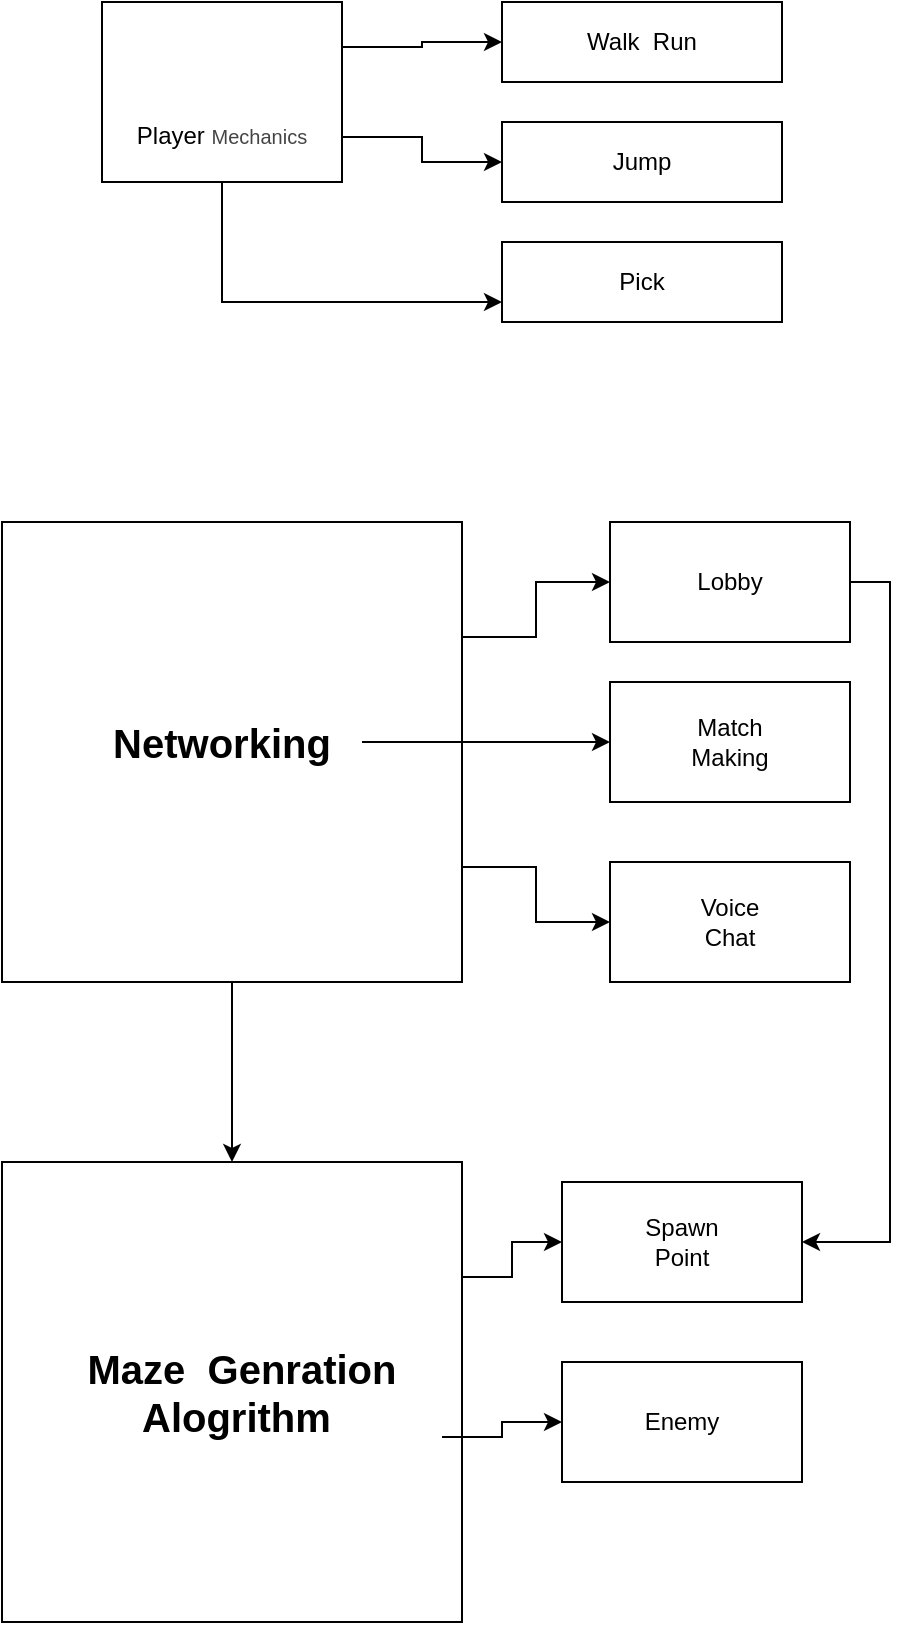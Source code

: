 <mxfile version="24.7.16">
  <diagram name="Page-1" id="Ig_PPxkEyt1LzH8gDWPB">
    <mxGraphModel dx="1226" dy="1794" grid="1" gridSize="10" guides="1" tooltips="1" connect="1" arrows="1" fold="1" page="1" pageScale="1" pageWidth="827" pageHeight="1169" math="0" shadow="0">
      <root>
        <mxCell id="0" />
        <mxCell id="1" parent="0" />
        <mxCell id="8TMTGA4cB8QBGKIssaTr-12" style="edgeStyle=orthogonalEdgeStyle;rounded=0;orthogonalLoop=1;jettySize=auto;html=1;exitX=1;exitY=0.25;exitDx=0;exitDy=0;entryX=0;entryY=0.5;entryDx=0;entryDy=0;" edge="1" parent="1" source="8TMTGA4cB8QBGKIssaTr-1" target="8TMTGA4cB8QBGKIssaTr-4">
          <mxGeometry relative="1" as="geometry" />
        </mxCell>
        <mxCell id="8TMTGA4cB8QBGKIssaTr-13" style="edgeStyle=orthogonalEdgeStyle;rounded=0;orthogonalLoop=1;jettySize=auto;html=1;exitX=1;exitY=0.75;exitDx=0;exitDy=0;entryX=0;entryY=0.5;entryDx=0;entryDy=0;" edge="1" parent="1" source="8TMTGA4cB8QBGKIssaTr-1" target="8TMTGA4cB8QBGKIssaTr-8">
          <mxGeometry relative="1" as="geometry" />
        </mxCell>
        <mxCell id="8TMTGA4cB8QBGKIssaTr-15" style="edgeStyle=orthogonalEdgeStyle;rounded=0;orthogonalLoop=1;jettySize=auto;html=1;exitX=0.5;exitY=1;exitDx=0;exitDy=0;" edge="1" parent="1" source="8TMTGA4cB8QBGKIssaTr-1" target="8TMTGA4cB8QBGKIssaTr-14">
          <mxGeometry relative="1" as="geometry" />
        </mxCell>
        <mxCell id="8TMTGA4cB8QBGKIssaTr-1" value="" style="whiteSpace=wrap;html=1;aspect=fixed;fontStyle=1" vertex="1" parent="1">
          <mxGeometry x="40" y="-729" width="230" height="230" as="geometry" />
        </mxCell>
        <mxCell id="8TMTGA4cB8QBGKIssaTr-3" style="edgeStyle=orthogonalEdgeStyle;rounded=0;orthogonalLoop=1;jettySize=auto;html=1;entryX=0;entryY=0.5;entryDx=0;entryDy=0;" edge="1" parent="1" source="8TMTGA4cB8QBGKIssaTr-2" target="8TMTGA4cB8QBGKIssaTr-6">
          <mxGeometry relative="1" as="geometry">
            <mxPoint x="320" y="-629" as="targetPoint" />
          </mxGeometry>
        </mxCell>
        <mxCell id="8TMTGA4cB8QBGKIssaTr-2" value="Networking" style="text;strokeColor=none;align=center;fillColor=none;html=1;verticalAlign=middle;whiteSpace=wrap;rounded=0;fontSize=20;fontStyle=1" vertex="1" parent="1">
          <mxGeometry x="80" y="-659" width="140" height="80" as="geometry" />
        </mxCell>
        <mxCell id="8TMTGA4cB8QBGKIssaTr-24" style="edgeStyle=orthogonalEdgeStyle;rounded=0;orthogonalLoop=1;jettySize=auto;html=1;exitX=1;exitY=0.5;exitDx=0;exitDy=0;entryX=1;entryY=0.5;entryDx=0;entryDy=0;" edge="1" parent="1" source="8TMTGA4cB8QBGKIssaTr-4" target="8TMTGA4cB8QBGKIssaTr-18">
          <mxGeometry relative="1" as="geometry" />
        </mxCell>
        <mxCell id="8TMTGA4cB8QBGKIssaTr-4" value="" style="rounded=0;whiteSpace=wrap;html=1;" vertex="1" parent="1">
          <mxGeometry x="344" y="-729" width="120" height="60" as="geometry" />
        </mxCell>
        <mxCell id="8TMTGA4cB8QBGKIssaTr-5" value="Lobby" style="text;strokeColor=none;align=center;fillColor=none;html=1;verticalAlign=middle;whiteSpace=wrap;rounded=0;" vertex="1" parent="1">
          <mxGeometry x="374" y="-714" width="60" height="30" as="geometry" />
        </mxCell>
        <mxCell id="8TMTGA4cB8QBGKIssaTr-6" value="" style="rounded=0;whiteSpace=wrap;html=1;" vertex="1" parent="1">
          <mxGeometry x="344" y="-649" width="120" height="60" as="geometry" />
        </mxCell>
        <mxCell id="8TMTGA4cB8QBGKIssaTr-7" value="Match Making" style="text;strokeColor=none;align=center;fillColor=none;html=1;verticalAlign=middle;whiteSpace=wrap;rounded=0;" vertex="1" parent="1">
          <mxGeometry x="374" y="-634" width="60" height="30" as="geometry" />
        </mxCell>
        <mxCell id="8TMTGA4cB8QBGKIssaTr-8" value="" style="rounded=0;whiteSpace=wrap;html=1;" vertex="1" parent="1">
          <mxGeometry x="344" y="-559" width="120" height="60" as="geometry" />
        </mxCell>
        <mxCell id="8TMTGA4cB8QBGKIssaTr-9" value="Voice Chat" style="text;strokeColor=none;align=center;fillColor=none;html=1;verticalAlign=middle;whiteSpace=wrap;rounded=0;" vertex="1" parent="1">
          <mxGeometry x="374" y="-544" width="60" height="30" as="geometry" />
        </mxCell>
        <mxCell id="8TMTGA4cB8QBGKIssaTr-22" style="edgeStyle=orthogonalEdgeStyle;rounded=0;orthogonalLoop=1;jettySize=auto;html=1;exitX=1;exitY=0.25;exitDx=0;exitDy=0;entryX=0;entryY=0.5;entryDx=0;entryDy=0;" edge="1" parent="1" source="8TMTGA4cB8QBGKIssaTr-14" target="8TMTGA4cB8QBGKIssaTr-18">
          <mxGeometry relative="1" as="geometry" />
        </mxCell>
        <mxCell id="8TMTGA4cB8QBGKIssaTr-14" value="" style="whiteSpace=wrap;html=1;aspect=fixed;" vertex="1" parent="1">
          <mxGeometry x="40" y="-409" width="230" height="230" as="geometry" />
        </mxCell>
        <mxCell id="8TMTGA4cB8QBGKIssaTr-23" style="edgeStyle=orthogonalEdgeStyle;rounded=0;orthogonalLoop=1;jettySize=auto;html=1;exitX=1;exitY=0.75;exitDx=0;exitDy=0;entryX=0;entryY=0.5;entryDx=0;entryDy=0;" edge="1" parent="1" source="8TMTGA4cB8QBGKIssaTr-16" target="8TMTGA4cB8QBGKIssaTr-20">
          <mxGeometry relative="1" as="geometry" />
        </mxCell>
        <mxCell id="8TMTGA4cB8QBGKIssaTr-16" value="Maze&amp;nbsp; Genration Alogrithm&amp;nbsp;" style="text;strokeColor=none;align=center;fillColor=none;html=1;verticalAlign=middle;whiteSpace=wrap;rounded=0;fontSize=20;fontStyle=1" vertex="1" parent="1">
          <mxGeometry x="60" y="-339" width="200" height="90" as="geometry" />
        </mxCell>
        <mxCell id="8TMTGA4cB8QBGKIssaTr-18" value="" style="rounded=0;whiteSpace=wrap;html=1;" vertex="1" parent="1">
          <mxGeometry x="320" y="-399" width="120" height="60" as="geometry" />
        </mxCell>
        <mxCell id="8TMTGA4cB8QBGKIssaTr-19" value="Spawn Point" style="text;strokeColor=none;align=center;fillColor=none;html=1;verticalAlign=middle;whiteSpace=wrap;rounded=0;" vertex="1" parent="1">
          <mxGeometry x="350" y="-384" width="60" height="30" as="geometry" />
        </mxCell>
        <mxCell id="8TMTGA4cB8QBGKIssaTr-20" value="" style="rounded=0;whiteSpace=wrap;html=1;" vertex="1" parent="1">
          <mxGeometry x="320" y="-309" width="120" height="60" as="geometry" />
        </mxCell>
        <mxCell id="8TMTGA4cB8QBGKIssaTr-21" value="Enemy" style="text;strokeColor=none;align=center;fillColor=none;html=1;verticalAlign=middle;whiteSpace=wrap;rounded=0;" vertex="1" parent="1">
          <mxGeometry x="350" y="-294" width="60" height="30" as="geometry" />
        </mxCell>
        <mxCell id="8TMTGA4cB8QBGKIssaTr-28" style="edgeStyle=orthogonalEdgeStyle;rounded=0;orthogonalLoop=1;jettySize=auto;html=1;exitX=1;exitY=0.25;exitDx=0;exitDy=0;entryX=0;entryY=0.5;entryDx=0;entryDy=0;" edge="1" parent="1" source="8TMTGA4cB8QBGKIssaTr-25" target="8TMTGA4cB8QBGKIssaTr-26">
          <mxGeometry relative="1" as="geometry" />
        </mxCell>
        <mxCell id="8TMTGA4cB8QBGKIssaTr-29" style="edgeStyle=orthogonalEdgeStyle;rounded=0;orthogonalLoop=1;jettySize=auto;html=1;exitX=1;exitY=0.75;exitDx=0;exitDy=0;entryX=0;entryY=0.5;entryDx=0;entryDy=0;" edge="1" parent="1" source="8TMTGA4cB8QBGKIssaTr-25" target="8TMTGA4cB8QBGKIssaTr-27">
          <mxGeometry relative="1" as="geometry" />
        </mxCell>
        <mxCell id="8TMTGA4cB8QBGKIssaTr-31" style="edgeStyle=orthogonalEdgeStyle;rounded=0;orthogonalLoop=1;jettySize=auto;html=1;exitX=0.5;exitY=1;exitDx=0;exitDy=0;entryX=0;entryY=0.75;entryDx=0;entryDy=0;" edge="1" parent="1" source="8TMTGA4cB8QBGKIssaTr-25" target="8TMTGA4cB8QBGKIssaTr-30">
          <mxGeometry relative="1" as="geometry" />
        </mxCell>
        <mxCell id="8TMTGA4cB8QBGKIssaTr-25" value="&lt;div&gt;&lt;br&gt;&lt;/div&gt;&lt;div&gt;&lt;br&gt;&lt;/div&gt;&lt;div&gt;&lt;br&gt;&lt;/div&gt;Player&amp;nbsp;&lt;span style=&quot;background-color: rgb(255, 255, 255); color: rgb(68, 68, 68); font-family: Poppins, sans-serif; font-size: 10px; text-align: start;&quot;&gt;Mechanics&lt;/span&gt;" style="rounded=0;whiteSpace=wrap;html=1;" vertex="1" parent="1">
          <mxGeometry x="90" y="-989" width="120" height="90" as="geometry" />
        </mxCell>
        <mxCell id="8TMTGA4cB8QBGKIssaTr-26" value="Walk&amp;nbsp; Run" style="rounded=0;whiteSpace=wrap;html=1;" vertex="1" parent="1">
          <mxGeometry x="290" y="-989" width="140" height="40" as="geometry" />
        </mxCell>
        <mxCell id="8TMTGA4cB8QBGKIssaTr-27" value="Jump" style="rounded=0;whiteSpace=wrap;html=1;" vertex="1" parent="1">
          <mxGeometry x="290" y="-929" width="140" height="40" as="geometry" />
        </mxCell>
        <mxCell id="8TMTGA4cB8QBGKIssaTr-30" value="Pick" style="rounded=0;whiteSpace=wrap;html=1;" vertex="1" parent="1">
          <mxGeometry x="290" y="-869" width="140" height="40" as="geometry" />
        </mxCell>
      </root>
    </mxGraphModel>
  </diagram>
</mxfile>
